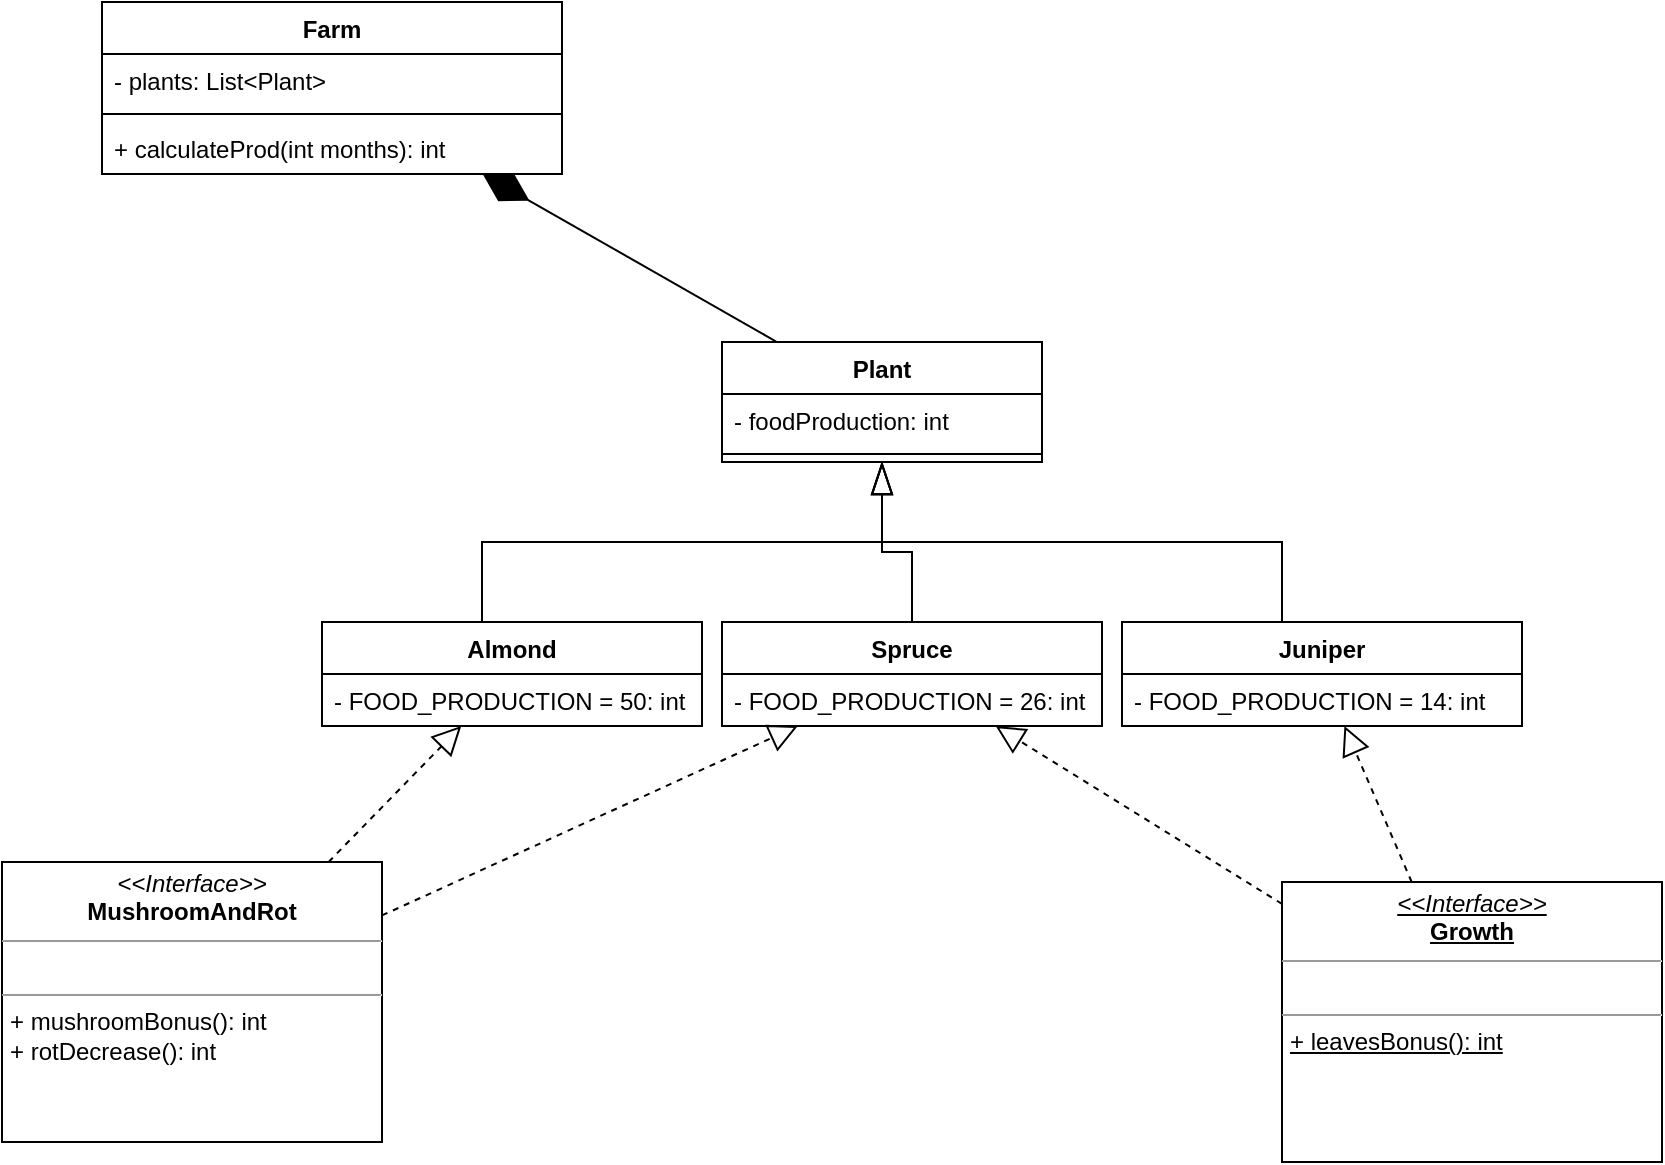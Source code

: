 <mxfile version="15.5.4" type="embed"><diagram id="C5RBs43oDa-KdzZeNtuy" name="Page-1"><mxGraphModel dx="1446" dy="413" grid="1" gridSize="10" guides="1" tooltips="1" connect="1" arrows="1" fold="1" page="1" pageScale="1" pageWidth="827" pageHeight="1169" math="0" shadow="0"><root><mxCell id="WIyWlLk6GJQsqaUBKTNV-0"/><mxCell id="WIyWlLk6GJQsqaUBKTNV-1" parent="WIyWlLk6GJQsqaUBKTNV-0"/><mxCell id="QGiOCt_fwViVEIDSXUir-0" value="Plant" style="swimlane;fontStyle=1;childLayout=stackLayout;horizontal=1;startSize=26;horizontalStack=0;resizeParent=1;resizeParentMax=0;resizeLast=0;collapsible=1;marginBottom=0;" parent="WIyWlLk6GJQsqaUBKTNV-1" vertex="1"><mxGeometry x="330" y="220" width="160" height="60" as="geometry"/></mxCell><mxCell id="QGiOCt_fwViVEIDSXUir-1" value="- foodProduction: int" style="text;strokeColor=none;fillColor=none;align=left;verticalAlign=top;spacingLeft=4;spacingRight=4;overflow=hidden;rotatable=0;points=[[0,0.5],[1,0.5]];portConstraint=eastwest;" parent="QGiOCt_fwViVEIDSXUir-0" vertex="1"><mxGeometry y="26" width="160" height="26" as="geometry"/></mxCell><mxCell id="QGiOCt_fwViVEIDSXUir-2" value="" style="line;strokeWidth=1;fillColor=none;align=left;verticalAlign=middle;spacingTop=-1;spacingLeft=3;spacingRight=3;rotatable=0;labelPosition=right;points=[];portConstraint=eastwest;" parent="QGiOCt_fwViVEIDSXUir-0" vertex="1"><mxGeometry y="52" width="160" height="8" as="geometry"/></mxCell><mxCell id="QGiOCt_fwViVEIDSXUir-22" style="edgeStyle=orthogonalEdgeStyle;rounded=0;orthogonalLoop=1;jettySize=auto;html=1;endArrow=blockThin;endFill=0;endSize=14;" parent="WIyWlLk6GJQsqaUBKTNV-1" source="QGiOCt_fwViVEIDSXUir-3" target="QGiOCt_fwViVEIDSXUir-0" edge="1"><mxGeometry relative="1" as="geometry"><Array as="points"><mxPoint x="210" y="320"/><mxPoint x="410" y="320"/></Array></mxGeometry></mxCell><mxCell id="QGiOCt_fwViVEIDSXUir-3" value="Almond" style="swimlane;fontStyle=1;childLayout=stackLayout;horizontal=1;startSize=26;horizontalStack=0;resizeParent=1;resizeParentMax=0;resizeLast=0;collapsible=1;marginBottom=0;" parent="WIyWlLk6GJQsqaUBKTNV-1" vertex="1"><mxGeometry x="130" y="360" width="190" height="52" as="geometry"/></mxCell><mxCell id="QGiOCt_fwViVEIDSXUir-25" value="- FOOD_PRODUCTION = 50: int" style="text;strokeColor=none;fillColor=none;align=left;verticalAlign=top;spacingLeft=4;spacingRight=4;overflow=hidden;rotatable=0;points=[[0,0.5],[1,0.5]];portConstraint=eastwest;" parent="QGiOCt_fwViVEIDSXUir-3" vertex="1"><mxGeometry y="26" width="190" height="26" as="geometry"/></mxCell><mxCell id="QGiOCt_fwViVEIDSXUir-23" style="edgeStyle=orthogonalEdgeStyle;rounded=0;orthogonalLoop=1;jettySize=auto;html=1;endArrow=blockThin;endFill=0;endSize=14;" parent="WIyWlLk6GJQsqaUBKTNV-1" source="QGiOCt_fwViVEIDSXUir-4" target="QGiOCt_fwViVEIDSXUir-0" edge="1"><mxGeometry relative="1" as="geometry"/></mxCell><mxCell id="QGiOCt_fwViVEIDSXUir-4" value="Spruce" style="swimlane;fontStyle=1;childLayout=stackLayout;horizontal=1;startSize=26;horizontalStack=0;resizeParent=1;resizeParentMax=0;resizeLast=0;collapsible=1;marginBottom=0;" parent="WIyWlLk6GJQsqaUBKTNV-1" vertex="1"><mxGeometry x="330" y="360" width="190" height="52" as="geometry"/></mxCell><mxCell id="QGiOCt_fwViVEIDSXUir-26" value="- FOOD_PRODUCTION = 26: int" style="text;strokeColor=none;fillColor=none;align=left;verticalAlign=top;spacingLeft=4;spacingRight=4;overflow=hidden;rotatable=0;points=[[0,0.5],[1,0.5]];portConstraint=eastwest;" parent="QGiOCt_fwViVEIDSXUir-4" vertex="1"><mxGeometry y="26" width="190" height="26" as="geometry"/></mxCell><mxCell id="QGiOCt_fwViVEIDSXUir-24" style="edgeStyle=orthogonalEdgeStyle;rounded=0;orthogonalLoop=1;jettySize=auto;html=1;endArrow=blockThin;endFill=0;endSize=14;jumpSize=5;" parent="WIyWlLk6GJQsqaUBKTNV-1" source="QGiOCt_fwViVEIDSXUir-5" target="QGiOCt_fwViVEIDSXUir-0" edge="1"><mxGeometry relative="1" as="geometry"><Array as="points"><mxPoint x="610" y="320"/><mxPoint x="410" y="320"/></Array></mxGeometry></mxCell><mxCell id="QGiOCt_fwViVEIDSXUir-5" value="Juniper" style="swimlane;fontStyle=1;childLayout=stackLayout;horizontal=1;startSize=26;horizontalStack=0;resizeParent=1;resizeParentMax=0;resizeLast=0;collapsible=1;marginBottom=0;" parent="WIyWlLk6GJQsqaUBKTNV-1" vertex="1"><mxGeometry x="530" y="360" width="200" height="52" as="geometry"/></mxCell><mxCell id="QGiOCt_fwViVEIDSXUir-27" value="- FOOD_PRODUCTION = 14: int" style="text;strokeColor=none;fillColor=none;align=left;verticalAlign=top;spacingLeft=4;spacingRight=4;overflow=hidden;rotatable=0;points=[[0,0.5],[1,0.5]];portConstraint=eastwest;" parent="QGiOCt_fwViVEIDSXUir-5" vertex="1"><mxGeometry y="26" width="200" height="26" as="geometry"/></mxCell><mxCell id="QGiOCt_fwViVEIDSXUir-6" value="Farm" style="swimlane;fontStyle=1;childLayout=stackLayout;horizontal=1;startSize=26;horizontalStack=0;resizeParent=1;resizeParentMax=0;resizeLast=0;collapsible=1;marginBottom=0;" parent="WIyWlLk6GJQsqaUBKTNV-1" vertex="1"><mxGeometry x="20" y="50" width="230" height="86" as="geometry"/></mxCell><mxCell id="QGiOCt_fwViVEIDSXUir-7" value="- plants: List&lt;Plant&gt;" style="text;strokeColor=none;fillColor=none;align=left;verticalAlign=top;spacingLeft=4;spacingRight=4;overflow=hidden;rotatable=0;points=[[0,0.5],[1,0.5]];portConstraint=eastwest;" parent="QGiOCt_fwViVEIDSXUir-6" vertex="1"><mxGeometry y="26" width="230" height="26" as="geometry"/></mxCell><mxCell id="QGiOCt_fwViVEIDSXUir-8" value="" style="line;strokeWidth=1;fillColor=none;align=left;verticalAlign=middle;spacingTop=-1;spacingLeft=3;spacingRight=3;rotatable=0;labelPosition=right;points=[];portConstraint=eastwest;" parent="QGiOCt_fwViVEIDSXUir-6" vertex="1"><mxGeometry y="52" width="230" height="8" as="geometry"/></mxCell><mxCell id="QGiOCt_fwViVEIDSXUir-21" value="+ calculateProd(int months): int" style="text;strokeColor=none;fillColor=none;align=left;verticalAlign=top;spacingLeft=4;spacingRight=4;overflow=hidden;rotatable=0;points=[[0,0.5],[1,0.5]];portConstraint=eastwest;" parent="QGiOCt_fwViVEIDSXUir-6" vertex="1"><mxGeometry y="60" width="230" height="26" as="geometry"/></mxCell><mxCell id="QGiOCt_fwViVEIDSXUir-9" value="&lt;p style=&quot;margin:0px;margin-top:4px;text-align:center;&quot;&gt;&lt;u&gt;&lt;i&gt;&amp;lt;&amp;lt;Interface&amp;gt;&amp;gt;&lt;/i&gt;&lt;br&gt;&lt;b&gt;Growth&lt;/b&gt;&lt;/u&gt;&lt;/p&gt;&lt;hr size=&quot;1&quot;&gt;&lt;p style=&quot;margin:0px;margin-left:4px;&quot;&gt;&lt;br&gt;&lt;/p&gt;&lt;hr size=&quot;1&quot;&gt;&lt;p style=&quot;margin:0px;margin-left:4px;&quot;&gt;&lt;u&gt;+ leavesBonus(): int&lt;br&gt;&lt;/u&gt;&lt;/p&gt;" style="verticalAlign=top;align=left;overflow=fill;fontSize=12;fontFamily=Helvetica;html=1;" parent="WIyWlLk6GJQsqaUBKTNV-1" vertex="1"><mxGeometry x="610" y="490" width="190" height="140" as="geometry"/></mxCell><mxCell id="QGiOCt_fwViVEIDSXUir-15" value="&lt;p style=&quot;margin:0px;margin-top:4px;text-align:center;&quot;&gt;&lt;i&gt;&amp;lt;&amp;lt;Interface&amp;gt;&amp;gt;&lt;/i&gt;&lt;br&gt;&lt;b&gt;MushroomAndRot&lt;/b&gt;&lt;/p&gt;&lt;hr size=&quot;1&quot;&gt;&lt;p style=&quot;margin:0px;margin-left:4px;&quot;&gt;&lt;br&gt;&lt;/p&gt;&lt;hr size=&quot;1&quot;&gt;&lt;p style=&quot;margin:0px;margin-left:4px;&quot;&gt;+ mushroomBonus(): int&lt;br&gt;+ rotDecrease(): int&lt;/p&gt;" style="verticalAlign=top;align=left;overflow=fill;fontSize=12;fontFamily=Helvetica;html=1;" parent="WIyWlLk6GJQsqaUBKTNV-1" vertex="1"><mxGeometry x="-30" y="480" width="190" height="140" as="geometry"/></mxCell><mxCell id="QGiOCt_fwViVEIDSXUir-29" value="" style="endArrow=block;dashed=1;endFill=0;endSize=12;html=1;rounded=0;jumpSize=5;" parent="WIyWlLk6GJQsqaUBKTNV-1" source="QGiOCt_fwViVEIDSXUir-15" target="QGiOCt_fwViVEIDSXUir-3" edge="1"><mxGeometry width="160" relative="1" as="geometry"><mxPoint x="-50" y="450" as="sourcePoint"/><mxPoint x="110" y="450" as="targetPoint"/></mxGeometry></mxCell><mxCell id="QGiOCt_fwViVEIDSXUir-30" value="" style="endArrow=block;dashed=1;endFill=0;endSize=12;html=1;rounded=0;jumpSize=5;" parent="WIyWlLk6GJQsqaUBKTNV-1" source="QGiOCt_fwViVEIDSXUir-15" target="QGiOCt_fwViVEIDSXUir-4" edge="1"><mxGeometry width="160" relative="1" as="geometry"><mxPoint x="450" y="470" as="sourcePoint"/><mxPoint x="610" y="470" as="targetPoint"/></mxGeometry></mxCell><mxCell id="QGiOCt_fwViVEIDSXUir-31" value="" style="endArrow=block;dashed=1;endFill=0;endSize=12;html=1;rounded=0;jumpSize=5;" parent="WIyWlLk6GJQsqaUBKTNV-1" source="QGiOCt_fwViVEIDSXUir-9" target="QGiOCt_fwViVEIDSXUir-4" edge="1"><mxGeometry width="160" relative="1" as="geometry"><mxPoint x="430" y="480" as="sourcePoint"/><mxPoint x="590" y="480" as="targetPoint"/></mxGeometry></mxCell><mxCell id="QGiOCt_fwViVEIDSXUir-32" value="" style="endArrow=block;dashed=1;endFill=0;endSize=12;html=1;rounded=0;jumpSize=5;" parent="WIyWlLk6GJQsqaUBKTNV-1" source="QGiOCt_fwViVEIDSXUir-9" target="QGiOCt_fwViVEIDSXUir-5" edge="1"><mxGeometry width="160" relative="1" as="geometry"><mxPoint x="330" y="390" as="sourcePoint"/><mxPoint x="490" y="390" as="targetPoint"/></mxGeometry></mxCell><mxCell id="0" value="" style="endArrow=diamondThin;endFill=1;endSize=24;html=1;rounded=0;" edge="1" parent="WIyWlLk6GJQsqaUBKTNV-1" source="QGiOCt_fwViVEIDSXUir-0" target="QGiOCt_fwViVEIDSXUir-6"><mxGeometry width="160" relative="1" as="geometry"><mxPoint x="80" y="220" as="sourcePoint"/><mxPoint x="240" y="220" as="targetPoint"/></mxGeometry></mxCell></root></mxGraphModel></diagram></mxfile>